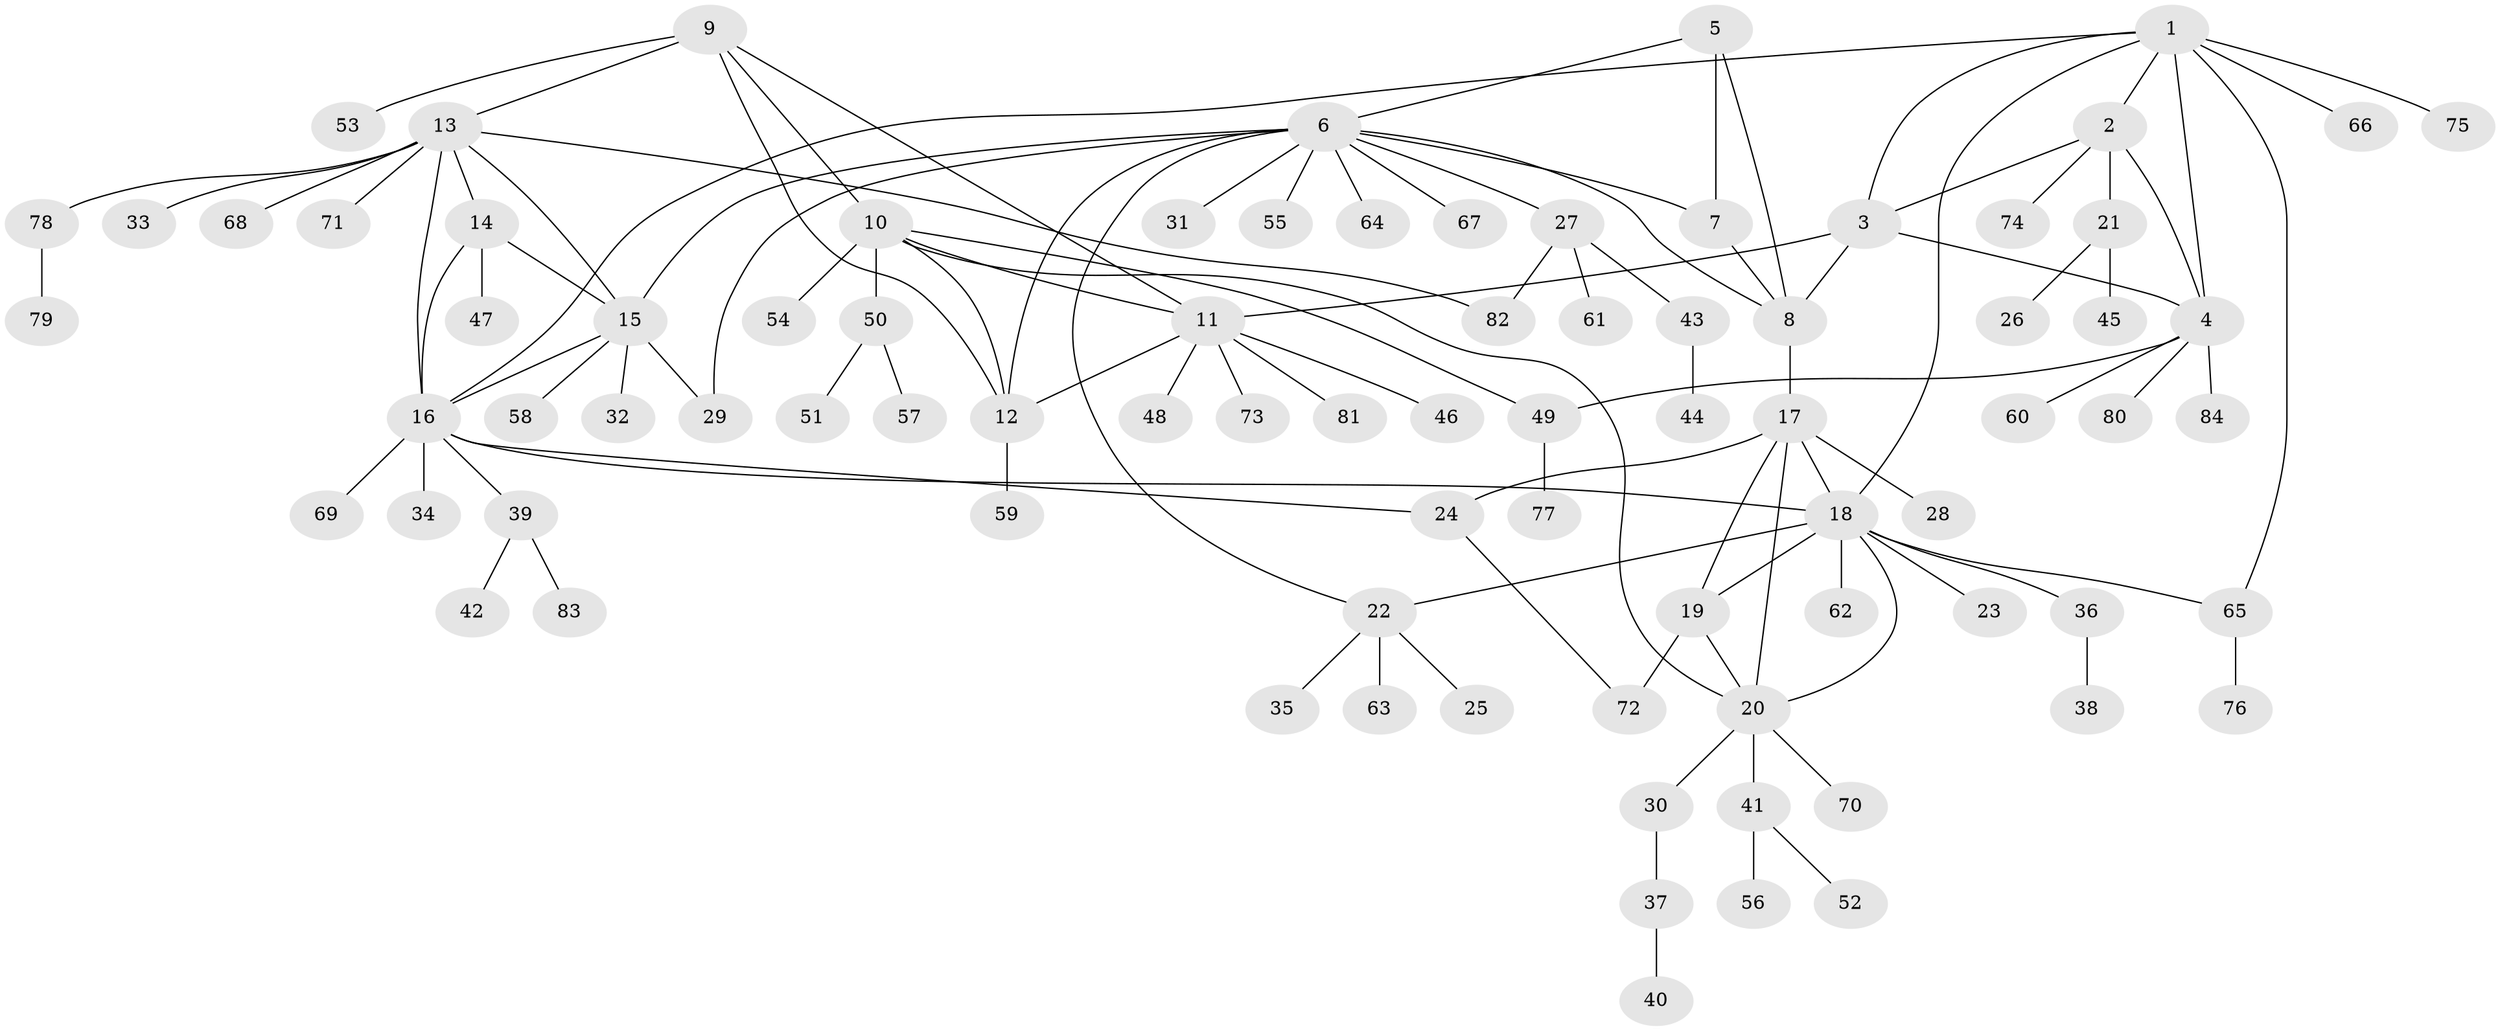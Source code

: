 // coarse degree distribution, {11: 0.023809523809523808, 4: 0.047619047619047616, 3: 0.09523809523809523, 12: 0.023809523809523808, 5: 0.047619047619047616, 7: 0.07142857142857142, 10: 0.023809523809523808, 6: 0.023809523809523808, 1: 0.5714285714285714, 2: 0.07142857142857142}
// Generated by graph-tools (version 1.1) at 2025/19/03/04/25 18:19:47]
// undirected, 84 vertices, 111 edges
graph export_dot {
graph [start="1"]
  node [color=gray90,style=filled];
  1;
  2;
  3;
  4;
  5;
  6;
  7;
  8;
  9;
  10;
  11;
  12;
  13;
  14;
  15;
  16;
  17;
  18;
  19;
  20;
  21;
  22;
  23;
  24;
  25;
  26;
  27;
  28;
  29;
  30;
  31;
  32;
  33;
  34;
  35;
  36;
  37;
  38;
  39;
  40;
  41;
  42;
  43;
  44;
  45;
  46;
  47;
  48;
  49;
  50;
  51;
  52;
  53;
  54;
  55;
  56;
  57;
  58;
  59;
  60;
  61;
  62;
  63;
  64;
  65;
  66;
  67;
  68;
  69;
  70;
  71;
  72;
  73;
  74;
  75;
  76;
  77;
  78;
  79;
  80;
  81;
  82;
  83;
  84;
  1 -- 2;
  1 -- 3;
  1 -- 4;
  1 -- 16;
  1 -- 18;
  1 -- 65;
  1 -- 66;
  1 -- 75;
  2 -- 3;
  2 -- 4;
  2 -- 21;
  2 -- 74;
  3 -- 4;
  3 -- 8;
  3 -- 11;
  4 -- 49;
  4 -- 60;
  4 -- 80;
  4 -- 84;
  5 -- 6;
  5 -- 7;
  5 -- 8;
  6 -- 7;
  6 -- 8;
  6 -- 12;
  6 -- 15;
  6 -- 22;
  6 -- 27;
  6 -- 29;
  6 -- 31;
  6 -- 55;
  6 -- 64;
  6 -- 67;
  7 -- 8;
  8 -- 17;
  9 -- 10;
  9 -- 11;
  9 -- 12;
  9 -- 13;
  9 -- 53;
  10 -- 11;
  10 -- 12;
  10 -- 20;
  10 -- 49;
  10 -- 50;
  10 -- 54;
  11 -- 12;
  11 -- 46;
  11 -- 48;
  11 -- 73;
  11 -- 81;
  12 -- 59;
  13 -- 14;
  13 -- 15;
  13 -- 16;
  13 -- 33;
  13 -- 68;
  13 -- 71;
  13 -- 78;
  13 -- 82;
  14 -- 15;
  14 -- 16;
  14 -- 47;
  15 -- 16;
  15 -- 29;
  15 -- 32;
  15 -- 58;
  16 -- 18;
  16 -- 24;
  16 -- 34;
  16 -- 39;
  16 -- 69;
  17 -- 18;
  17 -- 19;
  17 -- 20;
  17 -- 24;
  17 -- 28;
  18 -- 19;
  18 -- 20;
  18 -- 22;
  18 -- 23;
  18 -- 36;
  18 -- 62;
  18 -- 65;
  19 -- 20;
  19 -- 72;
  20 -- 30;
  20 -- 41;
  20 -- 70;
  21 -- 26;
  21 -- 45;
  22 -- 25;
  22 -- 35;
  22 -- 63;
  24 -- 72;
  27 -- 43;
  27 -- 61;
  27 -- 82;
  30 -- 37;
  36 -- 38;
  37 -- 40;
  39 -- 42;
  39 -- 83;
  41 -- 52;
  41 -- 56;
  43 -- 44;
  49 -- 77;
  50 -- 51;
  50 -- 57;
  65 -- 76;
  78 -- 79;
}
